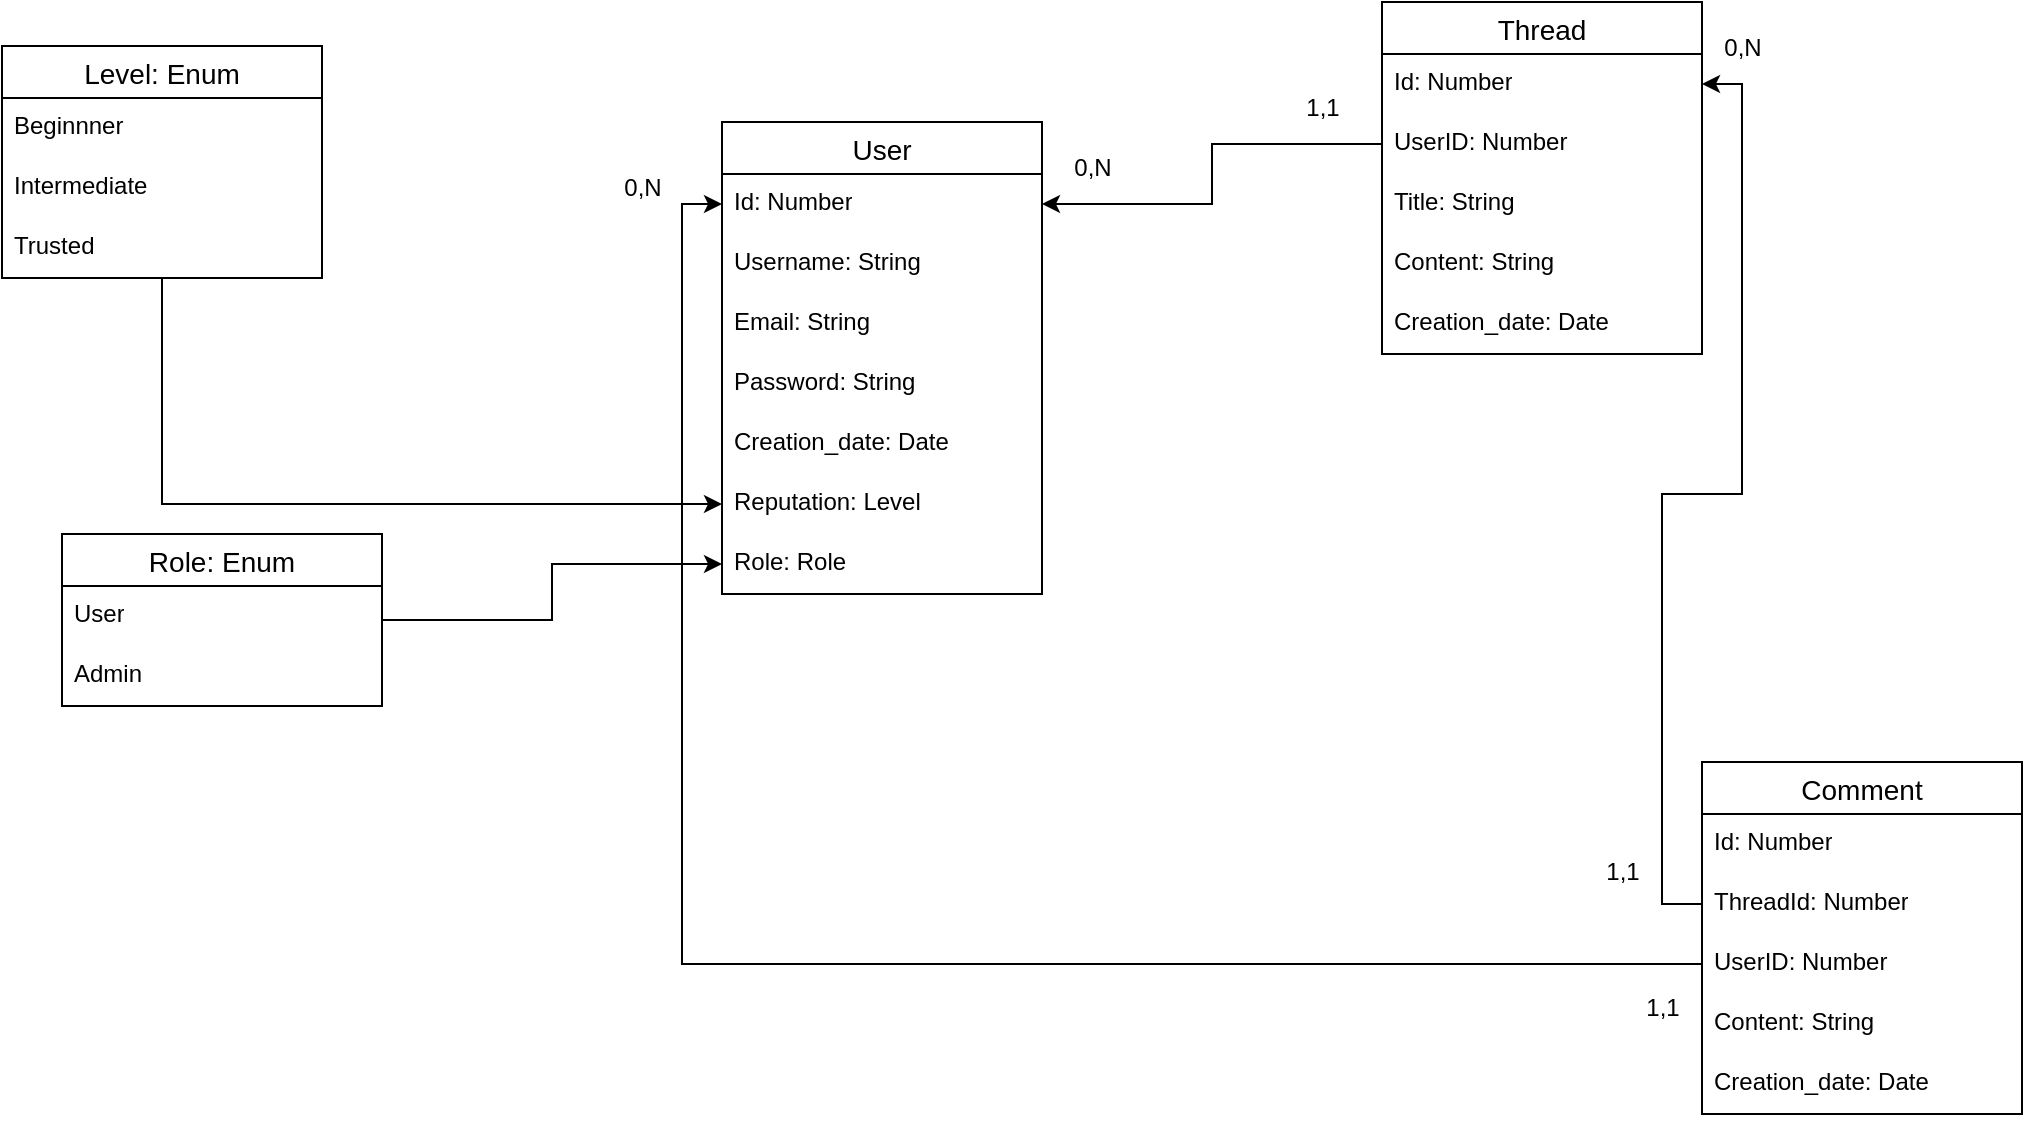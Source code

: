 <mxfile version="26.1.1">
  <diagram name="Page-1" id="_iESkMxVcPEBo6LDRMw1">
    <mxGraphModel dx="1900" dy="621" grid="1" gridSize="10" guides="1" tooltips="1" connect="1" arrows="1" fold="1" page="1" pageScale="1" pageWidth="850" pageHeight="1100" math="0" shadow="0">
      <root>
        <mxCell id="0" />
        <mxCell id="1" parent="0" />
        <mxCell id="HxEVw2Bs5rM9C6bMFxvu-1" value="User" style="swimlane;fontStyle=0;childLayout=stackLayout;horizontal=1;startSize=26;horizontalStack=0;resizeParent=1;resizeParentMax=0;resizeLast=0;collapsible=1;marginBottom=0;align=center;fontSize=14;" vertex="1" parent="1">
          <mxGeometry x="130" y="110" width="160" height="236" as="geometry" />
        </mxCell>
        <mxCell id="HxEVw2Bs5rM9C6bMFxvu-9" value="Id: Number" style="text;strokeColor=none;fillColor=none;spacingLeft=4;spacingRight=4;overflow=hidden;rotatable=0;points=[[0,0.5],[1,0.5]];portConstraint=eastwest;fontSize=12;whiteSpace=wrap;html=1;" vertex="1" parent="HxEVw2Bs5rM9C6bMFxvu-1">
          <mxGeometry y="26" width="160" height="30" as="geometry" />
        </mxCell>
        <mxCell id="HxEVw2Bs5rM9C6bMFxvu-2" value="Username: String" style="text;strokeColor=none;fillColor=none;spacingLeft=4;spacingRight=4;overflow=hidden;rotatable=0;points=[[0,0.5],[1,0.5]];portConstraint=eastwest;fontSize=12;whiteSpace=wrap;html=1;" vertex="1" parent="HxEVw2Bs5rM9C6bMFxvu-1">
          <mxGeometry y="56" width="160" height="30" as="geometry" />
        </mxCell>
        <mxCell id="HxEVw2Bs5rM9C6bMFxvu-3" value="Email: String" style="text;strokeColor=none;fillColor=none;spacingLeft=4;spacingRight=4;overflow=hidden;rotatable=0;points=[[0,0.5],[1,0.5]];portConstraint=eastwest;fontSize=12;whiteSpace=wrap;html=1;" vertex="1" parent="HxEVw2Bs5rM9C6bMFxvu-1">
          <mxGeometry y="86" width="160" height="30" as="geometry" />
        </mxCell>
        <mxCell id="HxEVw2Bs5rM9C6bMFxvu-4" value="Password: String" style="text;strokeColor=none;fillColor=none;spacingLeft=4;spacingRight=4;overflow=hidden;rotatable=0;points=[[0,0.5],[1,0.5]];portConstraint=eastwest;fontSize=12;whiteSpace=wrap;html=1;" vertex="1" parent="HxEVw2Bs5rM9C6bMFxvu-1">
          <mxGeometry y="116" width="160" height="30" as="geometry" />
        </mxCell>
        <mxCell id="HxEVw2Bs5rM9C6bMFxvu-10" value="Creation_date: Date" style="text;strokeColor=none;fillColor=none;spacingLeft=4;spacingRight=4;overflow=hidden;rotatable=0;points=[[0,0.5],[1,0.5]];portConstraint=eastwest;fontSize=12;whiteSpace=wrap;html=1;" vertex="1" parent="HxEVw2Bs5rM9C6bMFxvu-1">
          <mxGeometry y="146" width="160" height="30" as="geometry" />
        </mxCell>
        <mxCell id="HxEVw2Bs5rM9C6bMFxvu-11" value="Reputation: Level" style="text;strokeColor=none;fillColor=none;spacingLeft=4;spacingRight=4;overflow=hidden;rotatable=0;points=[[0,0.5],[1,0.5]];portConstraint=eastwest;fontSize=12;whiteSpace=wrap;html=1;" vertex="1" parent="HxEVw2Bs5rM9C6bMFxvu-1">
          <mxGeometry y="176" width="160" height="30" as="geometry" />
        </mxCell>
        <mxCell id="HxEVw2Bs5rM9C6bMFxvu-13" value="Role: Role" style="text;strokeColor=none;fillColor=none;spacingLeft=4;spacingRight=4;overflow=hidden;rotatable=0;points=[[0,0.5],[1,0.5]];portConstraint=eastwest;fontSize=12;whiteSpace=wrap;html=1;" vertex="1" parent="HxEVw2Bs5rM9C6bMFxvu-1">
          <mxGeometry y="206" width="160" height="30" as="geometry" />
        </mxCell>
        <mxCell id="HxEVw2Bs5rM9C6bMFxvu-33" style="edgeStyle=orthogonalEdgeStyle;rounded=0;orthogonalLoop=1;jettySize=auto;html=1;entryX=0;entryY=0.5;entryDx=0;entryDy=0;" edge="1" parent="1" source="HxEVw2Bs5rM9C6bMFxvu-5" target="HxEVw2Bs5rM9C6bMFxvu-11">
          <mxGeometry relative="1" as="geometry" />
        </mxCell>
        <mxCell id="HxEVw2Bs5rM9C6bMFxvu-5" value="Level: Enum" style="swimlane;fontStyle=0;childLayout=stackLayout;horizontal=1;startSize=26;horizontalStack=0;resizeParent=1;resizeParentMax=0;resizeLast=0;collapsible=1;marginBottom=0;align=center;fontSize=14;" vertex="1" parent="1">
          <mxGeometry x="-230" y="72" width="160" height="116" as="geometry" />
        </mxCell>
        <mxCell id="HxEVw2Bs5rM9C6bMFxvu-6" value="Beginnner" style="text;strokeColor=none;fillColor=none;spacingLeft=4;spacingRight=4;overflow=hidden;rotatable=0;points=[[0,0.5],[1,0.5]];portConstraint=eastwest;fontSize=12;whiteSpace=wrap;html=1;" vertex="1" parent="HxEVw2Bs5rM9C6bMFxvu-5">
          <mxGeometry y="26" width="160" height="30" as="geometry" />
        </mxCell>
        <mxCell id="HxEVw2Bs5rM9C6bMFxvu-7" value="Intermediate" style="text;strokeColor=none;fillColor=none;spacingLeft=4;spacingRight=4;overflow=hidden;rotatable=0;points=[[0,0.5],[1,0.5]];portConstraint=eastwest;fontSize=12;whiteSpace=wrap;html=1;" vertex="1" parent="HxEVw2Bs5rM9C6bMFxvu-5">
          <mxGeometry y="56" width="160" height="30" as="geometry" />
        </mxCell>
        <mxCell id="HxEVw2Bs5rM9C6bMFxvu-8" value="Trusted" style="text;strokeColor=none;fillColor=none;spacingLeft=4;spacingRight=4;overflow=hidden;rotatable=0;points=[[0,0.5],[1,0.5]];portConstraint=eastwest;fontSize=12;whiteSpace=wrap;html=1;" vertex="1" parent="HxEVw2Bs5rM9C6bMFxvu-5">
          <mxGeometry y="86" width="160" height="30" as="geometry" />
        </mxCell>
        <mxCell id="HxEVw2Bs5rM9C6bMFxvu-32" style="edgeStyle=orthogonalEdgeStyle;rounded=0;orthogonalLoop=1;jettySize=auto;html=1;" edge="1" parent="1" source="HxEVw2Bs5rM9C6bMFxvu-14" target="HxEVw2Bs5rM9C6bMFxvu-13">
          <mxGeometry relative="1" as="geometry" />
        </mxCell>
        <mxCell id="HxEVw2Bs5rM9C6bMFxvu-14" value="Role: Enum" style="swimlane;fontStyle=0;childLayout=stackLayout;horizontal=1;startSize=26;horizontalStack=0;resizeParent=1;resizeParentMax=0;resizeLast=0;collapsible=1;marginBottom=0;align=center;fontSize=14;" vertex="1" parent="1">
          <mxGeometry x="-200" y="316" width="160" height="86" as="geometry" />
        </mxCell>
        <mxCell id="HxEVw2Bs5rM9C6bMFxvu-15" value="User" style="text;strokeColor=none;fillColor=none;spacingLeft=4;spacingRight=4;overflow=hidden;rotatable=0;points=[[0,0.5],[1,0.5]];portConstraint=eastwest;fontSize=12;whiteSpace=wrap;html=1;" vertex="1" parent="HxEVw2Bs5rM9C6bMFxvu-14">
          <mxGeometry y="26" width="160" height="30" as="geometry" />
        </mxCell>
        <mxCell id="HxEVw2Bs5rM9C6bMFxvu-16" value="Admin" style="text;strokeColor=none;fillColor=none;spacingLeft=4;spacingRight=4;overflow=hidden;rotatable=0;points=[[0,0.5],[1,0.5]];portConstraint=eastwest;fontSize=12;whiteSpace=wrap;html=1;" vertex="1" parent="HxEVw2Bs5rM9C6bMFxvu-14">
          <mxGeometry y="56" width="160" height="30" as="geometry" />
        </mxCell>
        <mxCell id="HxEVw2Bs5rM9C6bMFxvu-18" value="Comment" style="swimlane;fontStyle=0;childLayout=stackLayout;horizontal=1;startSize=26;horizontalStack=0;resizeParent=1;resizeParentMax=0;resizeLast=0;collapsible=1;marginBottom=0;align=center;fontSize=14;" vertex="1" parent="1">
          <mxGeometry x="620" y="430" width="160" height="176" as="geometry" />
        </mxCell>
        <mxCell id="HxEVw2Bs5rM9C6bMFxvu-22" value="Id: Number" style="text;strokeColor=none;fillColor=none;spacingLeft=4;spacingRight=4;overflow=hidden;rotatable=0;points=[[0,0.5],[1,0.5]];portConstraint=eastwest;fontSize=12;whiteSpace=wrap;html=1;" vertex="1" parent="HxEVw2Bs5rM9C6bMFxvu-18">
          <mxGeometry y="26" width="160" height="30" as="geometry" />
        </mxCell>
        <mxCell id="HxEVw2Bs5rM9C6bMFxvu-31" value="ThreadId: Number" style="text;strokeColor=none;fillColor=none;spacingLeft=4;spacingRight=4;overflow=hidden;rotatable=0;points=[[0,0.5],[1,0.5]];portConstraint=eastwest;fontSize=12;whiteSpace=wrap;html=1;" vertex="1" parent="HxEVw2Bs5rM9C6bMFxvu-18">
          <mxGeometry y="56" width="160" height="30" as="geometry" />
        </mxCell>
        <mxCell id="HxEVw2Bs5rM9C6bMFxvu-29" value="UserID: Number&lt;span style=&quot;color: rgba(0, 0, 0, 0); font-family: monospace; font-size: 0px; text-wrap-mode: nowrap;&quot;&gt;%3CmxGraphModel%3E%3Croot%3E%3CmxCell%20id%3D%220%22%2F%3E%3CmxCell%20id%3D%221%22%20parent%3D%220%22%2F%3E%3CmxCell%20id%3D%222%22%20value%3D%22Id%3A%20Number%22%20style%3D%22text%3BstrokeColor%3Dnone%3BfillColor%3Dnone%3BspacingLeft%3D4%3BspacingRight%3D4%3Boverflow%3Dhidden%3Brotatable%3D0%3Bpoints%3D%5B%5B0%2C0.5%5D%2C%5B1%2C0.5%5D%5D%3BportConstraint%3Deastwest%3BfontSize%3D12%3BwhiteSpace%3Dwrap%3Bhtml%3D1%3B%22%20vertex%3D%221%22%20parent%3D%221%22%3E%3CmxGeometry%20x%3D%22650%22%20y%3D%22156%22%20width%3D%22160%22%20height%3D%2230%22%20as%3D%22geometry%22%2F%3E%3C%2FmxCell%3E%3C%2Froot%3E%3C%2FmxGraphModel%3E&lt;/span&gt;" style="text;strokeColor=none;fillColor=none;spacingLeft=4;spacingRight=4;overflow=hidden;rotatable=0;points=[[0,0.5],[1,0.5]];portConstraint=eastwest;fontSize=12;whiteSpace=wrap;html=1;" vertex="1" parent="HxEVw2Bs5rM9C6bMFxvu-18">
          <mxGeometry y="86" width="160" height="30" as="geometry" />
        </mxCell>
        <mxCell id="HxEVw2Bs5rM9C6bMFxvu-20" value="Content: String" style="text;strokeColor=none;fillColor=none;spacingLeft=4;spacingRight=4;overflow=hidden;rotatable=0;points=[[0,0.5],[1,0.5]];portConstraint=eastwest;fontSize=12;whiteSpace=wrap;html=1;" vertex="1" parent="HxEVw2Bs5rM9C6bMFxvu-18">
          <mxGeometry y="116" width="160" height="30" as="geometry" />
        </mxCell>
        <mxCell id="HxEVw2Bs5rM9C6bMFxvu-21" value="Creation_date: Date" style="text;strokeColor=none;fillColor=none;spacingLeft=4;spacingRight=4;overflow=hidden;rotatable=0;points=[[0,0.5],[1,0.5]];portConstraint=eastwest;fontSize=12;whiteSpace=wrap;html=1;" vertex="1" parent="HxEVw2Bs5rM9C6bMFxvu-18">
          <mxGeometry y="146" width="160" height="30" as="geometry" />
        </mxCell>
        <mxCell id="HxEVw2Bs5rM9C6bMFxvu-23" value="Thread" style="swimlane;fontStyle=0;childLayout=stackLayout;horizontal=1;startSize=26;horizontalStack=0;resizeParent=1;resizeParentMax=0;resizeLast=0;collapsible=1;marginBottom=0;align=center;fontSize=14;" vertex="1" parent="1">
          <mxGeometry x="460" y="50" width="160" height="176" as="geometry" />
        </mxCell>
        <mxCell id="HxEVw2Bs5rM9C6bMFxvu-24" value="Id: Number" style="text;strokeColor=none;fillColor=none;spacingLeft=4;spacingRight=4;overflow=hidden;rotatable=0;points=[[0,0.5],[1,0.5]];portConstraint=eastwest;fontSize=12;whiteSpace=wrap;html=1;" vertex="1" parent="HxEVw2Bs5rM9C6bMFxvu-23">
          <mxGeometry y="26" width="160" height="30" as="geometry" />
        </mxCell>
        <mxCell id="HxEVw2Bs5rM9C6bMFxvu-30" value="UserID: Number&lt;span style=&quot;color: rgba(0, 0, 0, 0); font-family: monospace; font-size: 0px; text-wrap-mode: nowrap;&quot;&gt;%3CmxGraphModel%3E%3Croot%3E%3CmxCell%20id%3D%220%22%2F%3E%3CmxCell%20id%3D%221%22%20parent%3D%220%22%2F%3E%3CmxCell%20id%3D%222%22%20value%3D%22Id%3A%20Number%22%20style%3D%22text%3BstrokeColor%3Dnone%3BfillColor%3Dnone%3BspacingLeft%3D4%3BspacingRight%3D4%3Boverflow%3Dhidden%3Brotatable%3D0%3Bpoints%3D%5B%5B0%2C0.5%5D%2C%5B1%2C0.5%5D%5D%3BportConstraint%3Deastwest%3BfontSize%3D12%3BwhiteSpace%3Dwrap%3Bhtml%3D1%3B%22%20vertex%3D%221%22%20parent%3D%221%22%3E%3CmxGeometry%20x%3D%22650%22%20y%3D%22156%22%20width%3D%22160%22%20height%3D%2230%22%20as%3D%22geometry%22%2F%3E%3C%2FmxCell%3E%3C%2Froot%3E%3C%2FmxGraphModel%3E&lt;/span&gt;" style="text;strokeColor=none;fillColor=none;spacingLeft=4;spacingRight=4;overflow=hidden;rotatable=0;points=[[0,0.5],[1,0.5]];portConstraint=eastwest;fontSize=12;whiteSpace=wrap;html=1;" vertex="1" parent="HxEVw2Bs5rM9C6bMFxvu-23">
          <mxGeometry y="56" width="160" height="30" as="geometry" />
        </mxCell>
        <mxCell id="HxEVw2Bs5rM9C6bMFxvu-19" value="Title: String" style="text;strokeColor=none;fillColor=none;spacingLeft=4;spacingRight=4;overflow=hidden;rotatable=0;points=[[0,0.5],[1,0.5]];portConstraint=eastwest;fontSize=12;whiteSpace=wrap;html=1;" vertex="1" parent="HxEVw2Bs5rM9C6bMFxvu-23">
          <mxGeometry y="86" width="160" height="30" as="geometry" />
        </mxCell>
        <mxCell id="HxEVw2Bs5rM9C6bMFxvu-27" value="Content: String" style="text;strokeColor=none;fillColor=none;spacingLeft=4;spacingRight=4;overflow=hidden;rotatable=0;points=[[0,0.5],[1,0.5]];portConstraint=eastwest;fontSize=12;whiteSpace=wrap;html=1;" vertex="1" parent="HxEVw2Bs5rM9C6bMFxvu-23">
          <mxGeometry y="116" width="160" height="30" as="geometry" />
        </mxCell>
        <mxCell id="HxEVw2Bs5rM9C6bMFxvu-28" value="Creation_date: Date" style="text;strokeColor=none;fillColor=none;spacingLeft=4;spacingRight=4;overflow=hidden;rotatable=0;points=[[0,0.5],[1,0.5]];portConstraint=eastwest;fontSize=12;whiteSpace=wrap;html=1;" vertex="1" parent="HxEVw2Bs5rM9C6bMFxvu-23">
          <mxGeometry y="146" width="160" height="30" as="geometry" />
        </mxCell>
        <mxCell id="HxEVw2Bs5rM9C6bMFxvu-36" style="edgeStyle=orthogonalEdgeStyle;rounded=0;orthogonalLoop=1;jettySize=auto;html=1;" edge="1" parent="1" source="HxEVw2Bs5rM9C6bMFxvu-30" target="HxEVw2Bs5rM9C6bMFxvu-9">
          <mxGeometry relative="1" as="geometry" />
        </mxCell>
        <mxCell id="HxEVw2Bs5rM9C6bMFxvu-39" value="0,N" style="text;html=1;align=center;verticalAlign=middle;resizable=0;points=[];autosize=1;strokeColor=none;fillColor=none;" vertex="1" parent="1">
          <mxGeometry x="295" y="118" width="40" height="30" as="geometry" />
        </mxCell>
        <mxCell id="HxEVw2Bs5rM9C6bMFxvu-40" value="1,1" style="text;html=1;align=center;verticalAlign=middle;resizable=0;points=[];autosize=1;strokeColor=none;fillColor=none;" vertex="1" parent="1">
          <mxGeometry x="410" y="88" width="40" height="30" as="geometry" />
        </mxCell>
        <mxCell id="HxEVw2Bs5rM9C6bMFxvu-41" style="edgeStyle=orthogonalEdgeStyle;rounded=0;orthogonalLoop=1;jettySize=auto;html=1;" edge="1" parent="1" source="HxEVw2Bs5rM9C6bMFxvu-31" target="HxEVw2Bs5rM9C6bMFxvu-24">
          <mxGeometry relative="1" as="geometry" />
        </mxCell>
        <mxCell id="HxEVw2Bs5rM9C6bMFxvu-42" value="0,N" style="text;html=1;align=center;verticalAlign=middle;resizable=0;points=[];autosize=1;strokeColor=none;fillColor=none;" vertex="1" parent="1">
          <mxGeometry x="620" y="58" width="40" height="30" as="geometry" />
        </mxCell>
        <mxCell id="HxEVw2Bs5rM9C6bMFxvu-44" style="edgeStyle=orthogonalEdgeStyle;rounded=0;orthogonalLoop=1;jettySize=auto;html=1;entryX=0;entryY=0.5;entryDx=0;entryDy=0;" edge="1" parent="1" source="HxEVw2Bs5rM9C6bMFxvu-29" target="HxEVw2Bs5rM9C6bMFxvu-9">
          <mxGeometry relative="1" as="geometry" />
        </mxCell>
        <mxCell id="HxEVw2Bs5rM9C6bMFxvu-45" value="1,1" style="text;html=1;align=center;verticalAlign=middle;resizable=0;points=[];autosize=1;strokeColor=none;fillColor=none;" vertex="1" parent="1">
          <mxGeometry x="580" y="538" width="40" height="30" as="geometry" />
        </mxCell>
        <mxCell id="HxEVw2Bs5rM9C6bMFxvu-46" value="0,N" style="text;html=1;align=center;verticalAlign=middle;resizable=0;points=[];autosize=1;strokeColor=none;fillColor=none;" vertex="1" parent="1">
          <mxGeometry x="70" y="128" width="40" height="30" as="geometry" />
        </mxCell>
        <mxCell id="HxEVw2Bs5rM9C6bMFxvu-47" value="1,1" style="text;html=1;align=center;verticalAlign=middle;resizable=0;points=[];autosize=1;strokeColor=none;fillColor=none;" vertex="1" parent="1">
          <mxGeometry x="560" y="470" width="40" height="30" as="geometry" />
        </mxCell>
      </root>
    </mxGraphModel>
  </diagram>
</mxfile>
